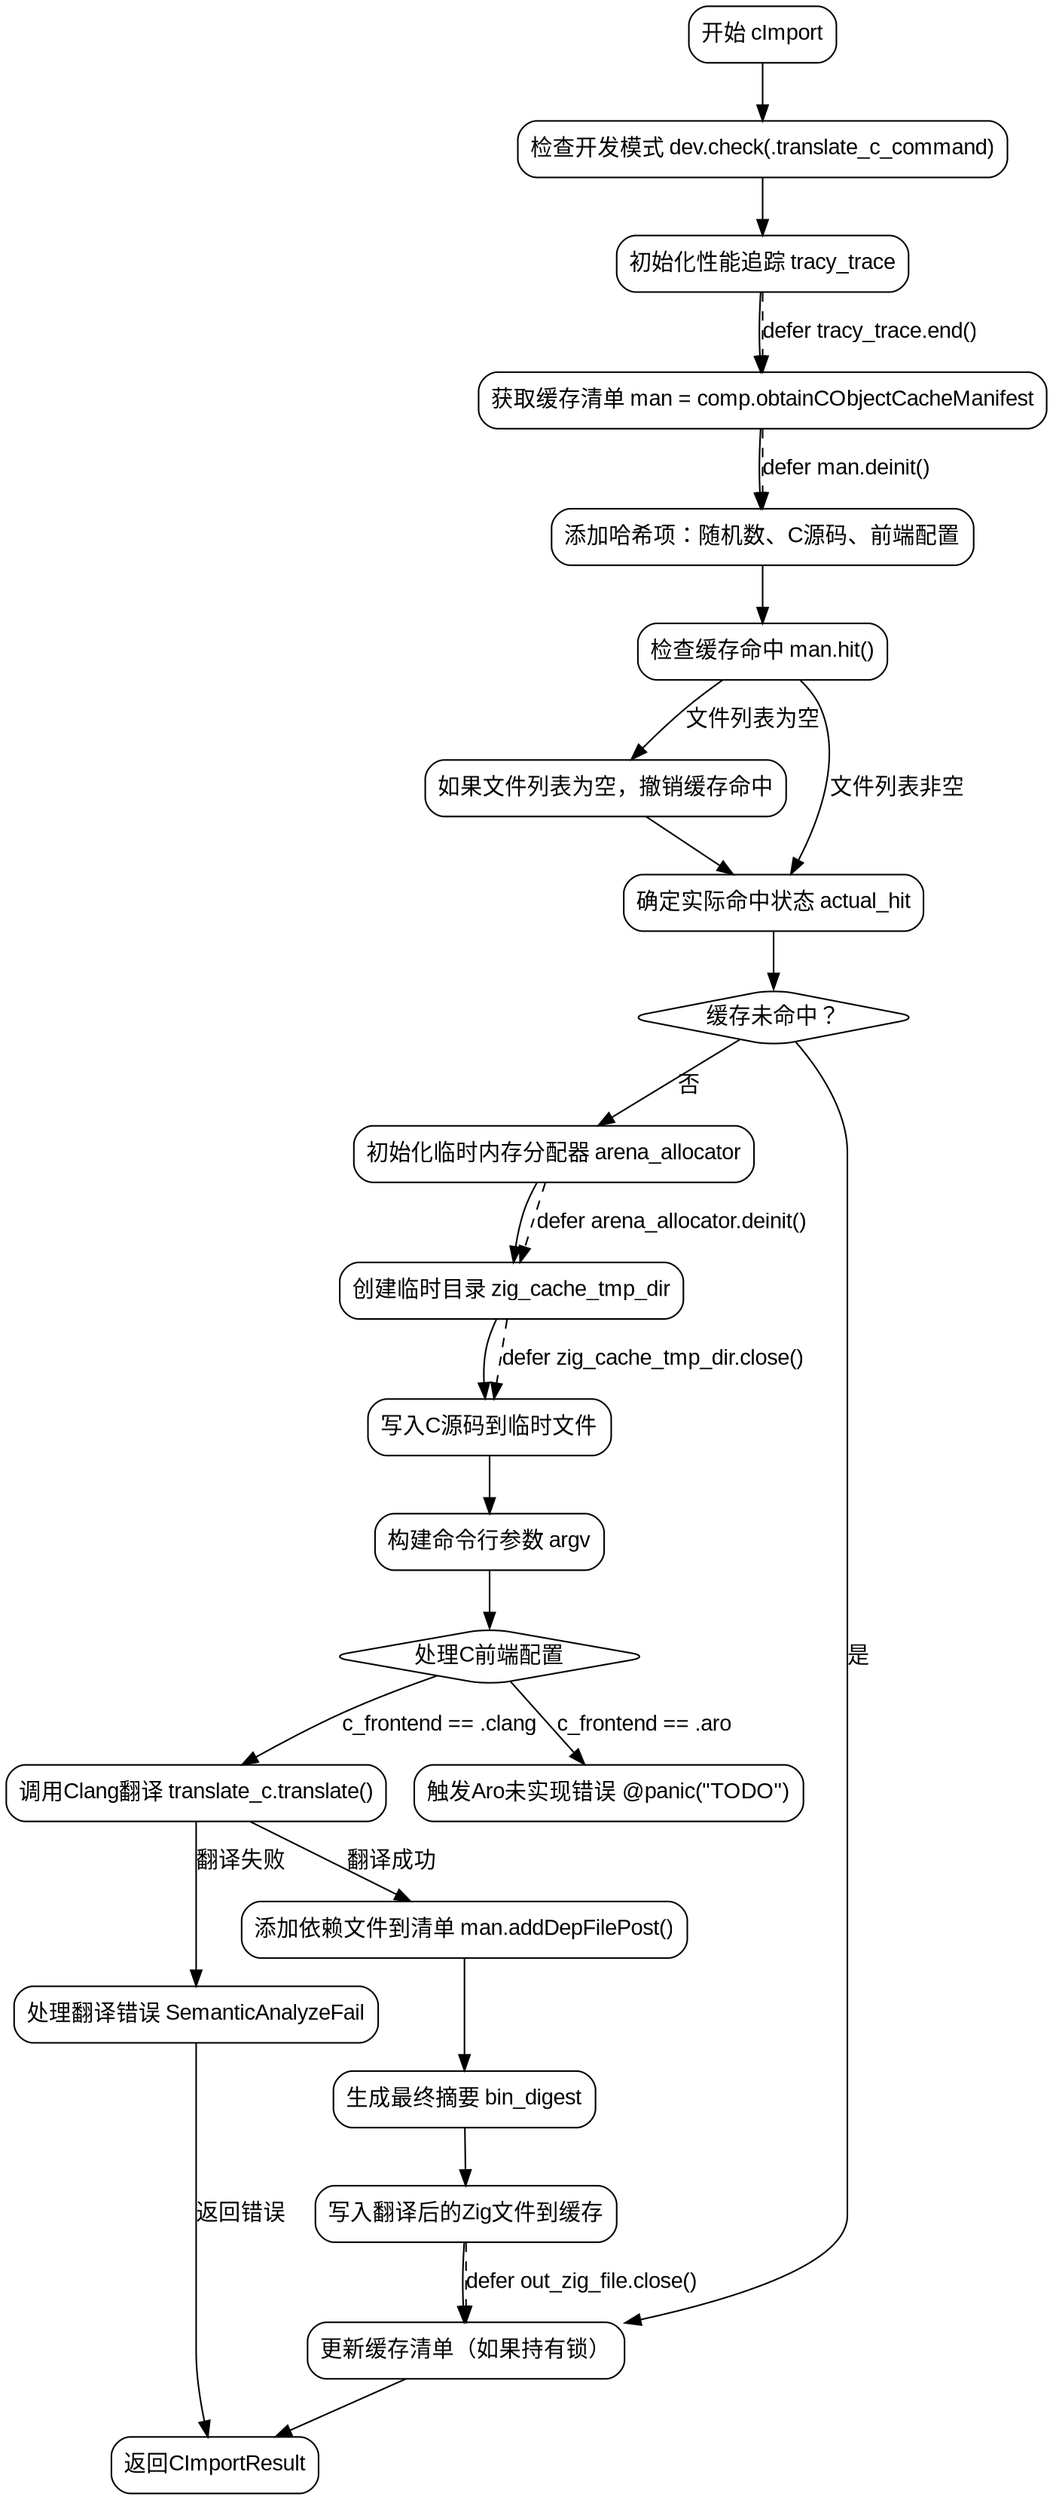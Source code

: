 
digraph flowchart {
    node [shape=rectangle, style="rounded", fontname="Arial"];
    edge [fontname="Arial"];

    start [label="开始 cImport"];
    check_dev_mode [label="检查开发模式 dev.check(.translate_c_command)"];
    init_tracy_trace [label="初始化性能追踪 tracy_trace"];
    obtain_cache_manifest [label="获取缓存清单 man = comp.obtainCObjectCacheManifest"];
    hash_inputs [label="添加哈希项：随机数、C源码、前端配置"];
    check_cache_hit [label="检查缓存命中 man.hit()"];
    unhit_if_empty [label="如果文件列表为空，撤销缓存命中"];
    determine_actual_hit [label="确定实际命中状态 actual_hit"];
    cache_miss [label="缓存未命中？", shape=diamond];
    arena_init [label="初始化临时内存分配器 arena_allocator"];
    create_tmp_dir [label="创建临时目录 zig_cache_tmp_dir"];
    write_c_src [label="写入C源码到临时文件"];
    build_argv [label="构建命令行参数 argv"];
    handle_c_frontend [label="处理C前端配置", shape=diamond];
    clang_translate [label="调用Clang翻译 translate_c.translate()"];
    aro_panic [label="触发Aro未实现错误 @panic(\"TODO\")"];
    handle_errors [label="处理翻译错误 SemanticAnalyzeFail"];
    add_dep_files [label="添加依赖文件到清单 man.addDepFilePost()"];
    finalize_digest [label="生成最终摘要 bin_digest"];
    write_output [label="写入翻译后的Zig文件到缓存"];
    update_manifest [label="更新缓存清单（如果持有锁）"];
    return_result [label="返回CImportResult"];

    start -> check_dev_mode;
    check_dev_mode -> init_tracy_trace;
    init_tracy_trace -> obtain_cache_manifest;
    obtain_cache_manifest -> hash_inputs;
    hash_inputs -> check_cache_hit;
    check_cache_hit -> unhit_if_empty [label="文件列表为空"];
    unhit_if_empty -> determine_actual_hit;
    check_cache_hit -> determine_actual_hit [label="文件列表非空"];
    determine_actual_hit -> cache_miss;
    
    cache_miss -> arena_init [label="否"];
    arena_init -> create_tmp_dir;
    create_tmp_dir -> write_c_src;
    write_c_src -> build_argv;
    build_argv -> handle_c_frontend;
    
    handle_c_frontend -> clang_translate [label="c_frontend == .clang"];
    handle_c_frontend -> aro_panic [label="c_frontend == .aro"];
    clang_translate -> handle_errors [label="翻译失败"];
    handle_errors -> return_result [label="返回错误"];
    clang_translate -> add_dep_files [label="翻译成功"];
    
    add_dep_files -> finalize_digest;
    finalize_digest -> write_output;
    write_output -> update_manifest;
    
    cache_miss -> update_manifest [label="是"];
    update_manifest -> return_result;
    
    edge [style=dashed];
    init_tracy_trace -> obtain_cache_manifest [label="defer tracy_trace.end()"];
    obtain_cache_manifest -> hash_inputs [label="defer man.deinit()"];
    arena_init -> create_tmp_dir [label="defer arena_allocator.deinit()"];
    create_tmp_dir -> write_c_src [label="defer zig_cache_tmp_dir.close()"];
    write_output -> update_manifest [label="defer out_zig_file.close()"];
}

